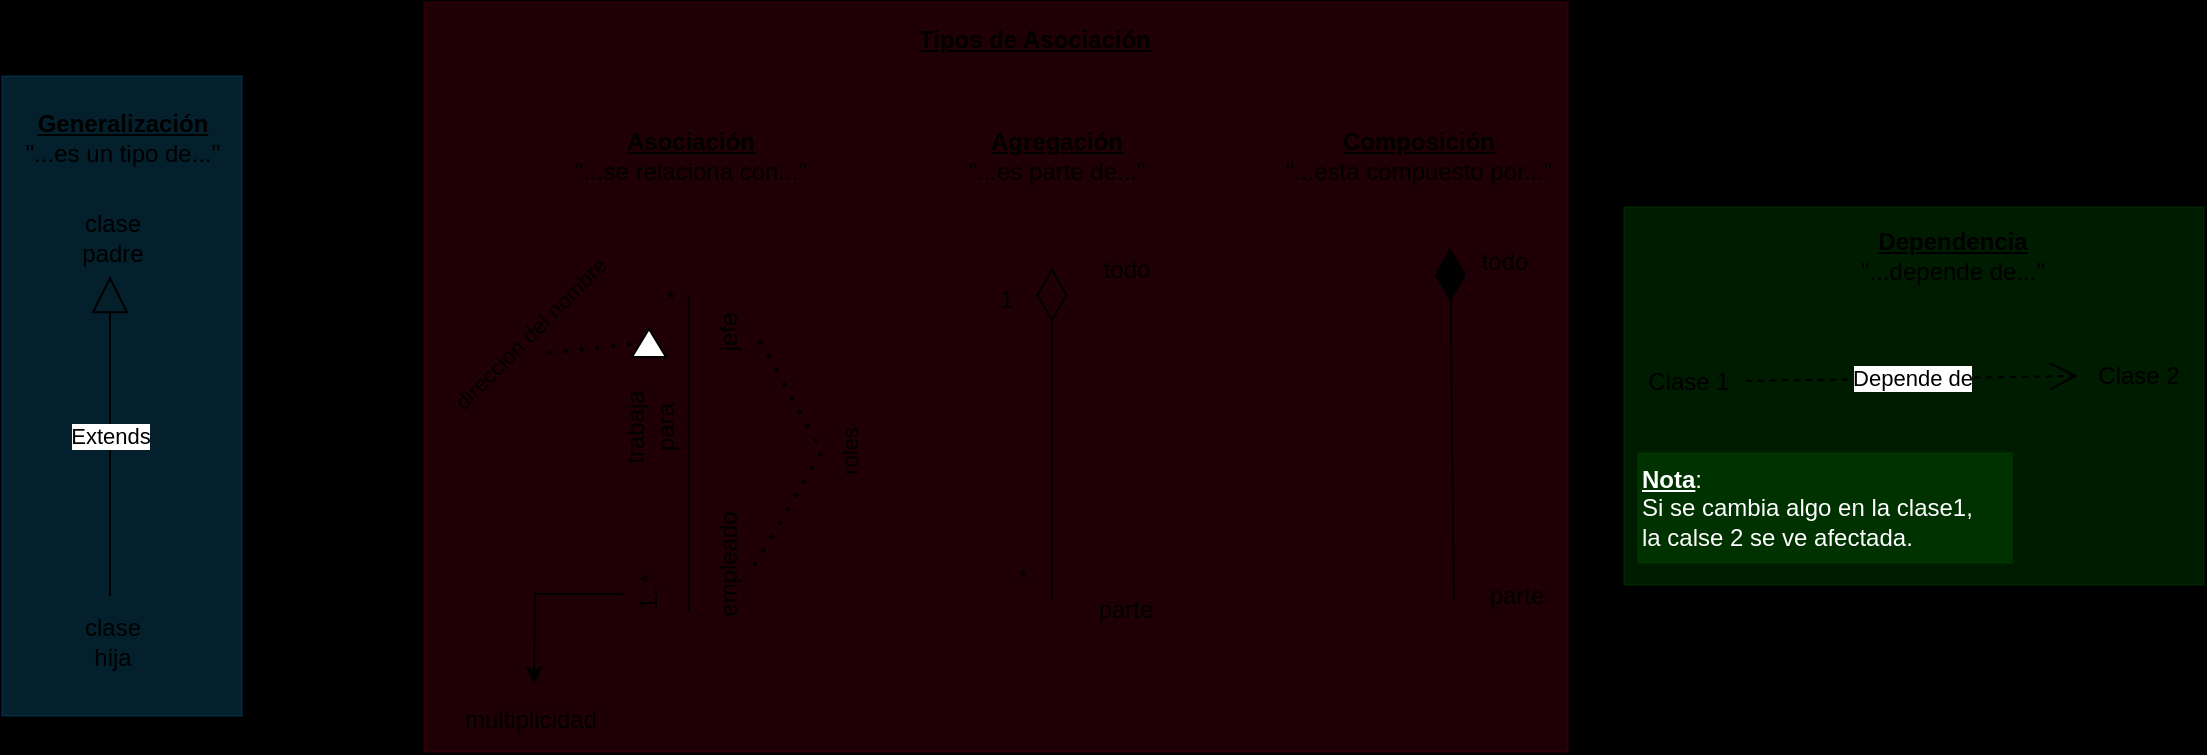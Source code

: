 <mxfile version="24.4.8" type="device">
  <diagram name="Página-1" id="sMk5RL-BMvUQk1jTzcWL">
    <mxGraphModel dx="1098" dy="828" grid="0" gridSize="10" guides="1" tooltips="1" connect="1" arrows="1" fold="1" page="1" pageScale="1" pageWidth="1169" pageHeight="827" background="#000000" math="0" shadow="0">
      <root>
        <mxCell id="0" />
        <mxCell id="1" parent="0" />
        <mxCell id="XD1ABIWaXjBuQuprffl9-42" value="" style="rounded=0;whiteSpace=wrap;html=1;fillColor=#008a00;fontColor=#ffffff;strokeColor=#005700;opacity=20;" vertex="1" parent="1">
          <mxGeometry x="849" y="268.5" width="290" height="189" as="geometry" />
        </mxCell>
        <mxCell id="XD1ABIWaXjBuQuprffl9-41" value="" style="rounded=0;whiteSpace=wrap;html=1;fillColor=#a20025;fontColor=#ffffff;strokeColor=#6F0000;opacity=20;" vertex="1" parent="1">
          <mxGeometry x="249" y="166" width="572" height="375" as="geometry" />
        </mxCell>
        <mxCell id="XD1ABIWaXjBuQuprffl9-40" value="" style="rounded=0;whiteSpace=wrap;html=1;fillColor=#1ba1e2;fontColor=#ffffff;strokeColor=#006EAF;opacity=20;" vertex="1" parent="1">
          <mxGeometry x="38" y="203" width="120" height="320" as="geometry" />
        </mxCell>
        <mxCell id="XD1ABIWaXjBuQuprffl9-1" value="Extends" style="endArrow=block;endSize=16;endFill=0;html=1;rounded=0;" edge="1" parent="1">
          <mxGeometry width="160" relative="1" as="geometry">
            <mxPoint x="92" y="463" as="sourcePoint" />
            <mxPoint x="92" y="303" as="targetPoint" />
          </mxGeometry>
        </mxCell>
        <mxCell id="XD1ABIWaXjBuQuprffl9-2" value="&lt;b&gt;&lt;u&gt;Generalización&lt;/u&gt;&lt;/b&gt;&lt;br&gt;&quot;...es un tipo de...&quot;" style="text;html=1;align=center;verticalAlign=middle;resizable=0;points=[];autosize=1;strokeColor=none;fillColor=none;" vertex="1" parent="1">
          <mxGeometry x="40" y="213" width="115" height="41" as="geometry" />
        </mxCell>
        <mxCell id="XD1ABIWaXjBuQuprffl9-4" value="clase&lt;br&gt;hija" style="text;html=1;align=center;verticalAlign=middle;resizable=0;points=[];autosize=1;strokeColor=none;fillColor=none;" vertex="1" parent="1">
          <mxGeometry x="69.5" y="465" width="46" height="41" as="geometry" />
        </mxCell>
        <mxCell id="XD1ABIWaXjBuQuprffl9-5" value="clase&lt;br&gt;padre" style="text;html=1;align=center;verticalAlign=middle;resizable=0;points=[];autosize=1;strokeColor=none;fillColor=none;" vertex="1" parent="1">
          <mxGeometry x="68" y="263" width="49" height="41" as="geometry" />
        </mxCell>
        <mxCell id="XD1ABIWaXjBuQuprffl9-6" value="" style="endArrow=none;html=1;edgeStyle=orthogonalEdgeStyle;rounded=0;" edge="1" parent="1">
          <mxGeometry relative="1" as="geometry">
            <mxPoint x="381.5" y="313" as="sourcePoint" />
            <mxPoint x="381.5" y="471" as="targetPoint" />
          </mxGeometry>
        </mxCell>
        <mxCell id="XD1ABIWaXjBuQuprffl9-9" value="&lt;b&gt;&lt;u&gt;Asociación&lt;/u&gt;&lt;/b&gt;&lt;br&gt;&quot;...se relaciona con...&quot;" style="text;html=1;align=center;verticalAlign=middle;resizable=0;points=[];autosize=1;strokeColor=none;fillColor=none;" vertex="1" parent="1">
          <mxGeometry x="315" y="222" width="134" height="41" as="geometry" />
        </mxCell>
        <mxCell id="XD1ABIWaXjBuQuprffl9-10" value="trabaja&lt;br&gt;para" style="text;html=1;align=center;verticalAlign=middle;resizable=0;points=[];autosize=1;strokeColor=none;fillColor=none;rotation=-90;" vertex="1" parent="1">
          <mxGeometry x="334" y="359" width="55" height="41" as="geometry" />
        </mxCell>
        <mxCell id="XD1ABIWaXjBuQuprffl9-12" value="" style="triangle;whiteSpace=wrap;html=1;rotation=-90;fillStyle=solid;fillColor=#ffffff;" vertex="1" parent="1">
          <mxGeometry x="354.5" y="328" width="14" height="17" as="geometry" />
        </mxCell>
        <mxCell id="XD1ABIWaXjBuQuprffl9-13" value="empleado" style="text;html=1;align=center;verticalAlign=middle;resizable=0;points=[];autosize=1;strokeColor=none;fillColor=none;rotation=-90;" vertex="1" parent="1">
          <mxGeometry x="366" y="435" width="71" height="26" as="geometry" />
        </mxCell>
        <mxCell id="XD1ABIWaXjBuQuprffl9-14" value="jefe" style="text;html=1;align=center;verticalAlign=middle;resizable=0;points=[];autosize=1;strokeColor=none;fillColor=none;rotation=-90;" vertex="1" parent="1">
          <mxGeometry x="383" y="319" width="37" height="26" as="geometry" />
        </mxCell>
        <mxCell id="XD1ABIWaXjBuQuprffl9-15" value="" style="endArrow=none;dashed=1;html=1;dashPattern=1 3;strokeWidth=2;rounded=0;entryX=0.5;entryY=0;entryDx=0;entryDy=0;exitX=0.496;exitY=1;exitDx=0;exitDy=0;exitPerimeter=0;" edge="1" parent="1" source="XD1ABIWaXjBuQuprffl9-16" target="XD1ABIWaXjBuQuprffl9-12">
          <mxGeometry width="50" height="50" relative="1" as="geometry">
            <mxPoint x="327" y="303" as="sourcePoint" />
            <mxPoint x="579" y="403" as="targetPoint" />
          </mxGeometry>
        </mxCell>
        <mxCell id="XD1ABIWaXjBuQuprffl9-16" value="&lt;font style=&quot;font-size: 11px;&quot;&gt;direccion del nombre&lt;/font&gt;" style="text;html=1;align=center;verticalAlign=middle;resizable=0;points=[];autosize=1;strokeColor=none;fillColor=none;rotation=-45;" vertex="1" parent="1">
          <mxGeometry x="242" y="319" width="120" height="26" as="geometry" />
        </mxCell>
        <mxCell id="XD1ABIWaXjBuQuprffl9-17" value="" style="endArrow=none;dashed=1;html=1;dashPattern=1 3;strokeWidth=2;rounded=0;exitX=0.5;exitY=0.981;exitDx=0;exitDy=0;exitPerimeter=0;entryX=0.5;entryY=1.019;entryDx=0;entryDy=0;entryPerimeter=0;" edge="1" parent="1" source="XD1ABIWaXjBuQuprffl9-13" target="XD1ABIWaXjBuQuprffl9-14">
          <mxGeometry width="50" height="50" relative="1" as="geometry">
            <mxPoint x="529" y="448" as="sourcePoint" />
            <mxPoint x="561" y="392" as="targetPoint" />
            <Array as="points">
              <mxPoint x="448" y="391" />
            </Array>
          </mxGeometry>
        </mxCell>
        <mxCell id="XD1ABIWaXjBuQuprffl9-18" value="&lt;font style=&quot;font-size: 11px;&quot;&gt;roles&lt;/font&gt;" style="text;html=1;align=center;verticalAlign=middle;resizable=0;points=[];autosize=1;strokeColor=none;fillColor=none;rotation=-90;" vertex="1" parent="1">
          <mxGeometry x="441" y="378" width="42" height="26" as="geometry" />
        </mxCell>
        <mxCell id="XD1ABIWaXjBuQuprffl9-21" style="edgeStyle=orthogonalEdgeStyle;rounded=0;orthogonalLoop=1;jettySize=auto;html=1;" edge="1" parent="1" source="XD1ABIWaXjBuQuprffl9-19">
          <mxGeometry relative="1" as="geometry">
            <mxPoint x="304" y="507" as="targetPoint" />
          </mxGeometry>
        </mxCell>
        <mxCell id="XD1ABIWaXjBuQuprffl9-19" value="1..*" style="text;html=1;align=center;verticalAlign=middle;resizable=0;points=[];autosize=1;strokeColor=none;fillColor=none;rotation=-90;" vertex="1" parent="1">
          <mxGeometry x="343.5" y="449" width="36" height="26" as="geometry" />
        </mxCell>
        <mxCell id="XD1ABIWaXjBuQuprffl9-20" value="*" style="text;html=1;align=center;verticalAlign=middle;resizable=0;points=[];autosize=1;strokeColor=none;fillColor=none;" vertex="1" parent="1">
          <mxGeometry x="360" y="302" width="23" height="26" as="geometry" />
        </mxCell>
        <mxCell id="XD1ABIWaXjBuQuprffl9-22" value="multiplicidad" style="text;html=1;align=center;verticalAlign=middle;resizable=0;points=[];autosize=1;strokeColor=none;fillColor=none;" vertex="1" parent="1">
          <mxGeometry x="260" y="512" width="84" height="26" as="geometry" />
        </mxCell>
        <mxCell id="XD1ABIWaXjBuQuprffl9-24" value="" style="endArrow=diamondThin;endFill=0;endSize=24;html=1;rounded=0;" edge="1" parent="1">
          <mxGeometry width="160" relative="1" as="geometry">
            <mxPoint x="563" y="465" as="sourcePoint" />
            <mxPoint x="563" y="299" as="targetPoint" />
          </mxGeometry>
        </mxCell>
        <mxCell id="XD1ABIWaXjBuQuprffl9-25" value="&lt;b&gt;&lt;u&gt;Agregación&lt;/u&gt;&lt;/b&gt;&lt;div&gt;&quot;...es parte de...&quot;&lt;/div&gt;" style="text;html=1;align=center;verticalAlign=middle;resizable=0;points=[];autosize=1;strokeColor=none;fillColor=none;" vertex="1" parent="1">
          <mxGeometry x="511" y="222" width="107" height="41" as="geometry" />
        </mxCell>
        <mxCell id="XD1ABIWaXjBuQuprffl9-26" value="todo" style="text;html=1;align=center;verticalAlign=middle;resizable=0;points=[];autosize=1;strokeColor=none;fillColor=none;" vertex="1" parent="1">
          <mxGeometry x="579.5" y="287" width="41" height="26" as="geometry" />
        </mxCell>
        <mxCell id="XD1ABIWaXjBuQuprffl9-27" value="parte" style="text;strokeColor=none;align=center;fillColor=none;html=1;verticalAlign=middle;whiteSpace=wrap;rounded=0;" vertex="1" parent="1">
          <mxGeometry x="570" y="455" width="60" height="30" as="geometry" />
        </mxCell>
        <mxCell id="XD1ABIWaXjBuQuprffl9-28" value="1" style="text;html=1;align=center;verticalAlign=middle;resizable=0;points=[];autosize=1;strokeColor=none;fillColor=none;" vertex="1" parent="1">
          <mxGeometry x="527" y="302" width="25" height="26" as="geometry" />
        </mxCell>
        <mxCell id="XD1ABIWaXjBuQuprffl9-29" value="*" style="text;html=1;align=center;verticalAlign=middle;resizable=0;points=[];autosize=1;strokeColor=none;fillColor=none;" vertex="1" parent="1">
          <mxGeometry x="536" y="441" width="23" height="26" as="geometry" />
        </mxCell>
        <mxCell id="XD1ABIWaXjBuQuprffl9-30" value="" style="endArrow=diamondThin;endFill=1;endSize=24;html=1;rounded=0;" edge="1" parent="1">
          <mxGeometry width="160" relative="1" as="geometry">
            <mxPoint x="764" y="465" as="sourcePoint" />
            <mxPoint x="762" y="289" as="targetPoint" />
          </mxGeometry>
        </mxCell>
        <mxCell id="XD1ABIWaXjBuQuprffl9-31" value="&lt;b&gt;&lt;u&gt;Composición&lt;/u&gt;&lt;/b&gt;&lt;div&gt;&quot;...esta compuesto por...&quot;&lt;/div&gt;" style="text;html=1;align=center;verticalAlign=middle;resizable=0;points=[];autosize=1;strokeColor=none;fillColor=none;" vertex="1" parent="1">
          <mxGeometry x="670" y="222" width="151" height="41" as="geometry" />
        </mxCell>
        <mxCell id="XD1ABIWaXjBuQuprffl9-32" value="todo" style="text;html=1;align=center;verticalAlign=middle;resizable=0;points=[];autosize=1;strokeColor=none;fillColor=none;" vertex="1" parent="1">
          <mxGeometry x="768" y="283" width="41" height="26" as="geometry" />
        </mxCell>
        <mxCell id="XD1ABIWaXjBuQuprffl9-33" value="parte" style="text;html=1;align=center;verticalAlign=middle;resizable=0;points=[];autosize=1;strokeColor=none;fillColor=none;" vertex="1" parent="1">
          <mxGeometry x="772" y="450" width="45" height="26" as="geometry" />
        </mxCell>
        <mxCell id="XD1ABIWaXjBuQuprffl9-34" value="&lt;b&gt;&lt;u&gt;Tipos de Asociación&lt;/u&gt;&lt;/b&gt;" style="text;html=1;align=center;verticalAlign=middle;resizable=0;points=[];autosize=1;strokeColor=none;fillColor=none;" vertex="1" parent="1">
          <mxGeometry x="486.5" y="172" width="134" height="26" as="geometry" />
        </mxCell>
        <mxCell id="XD1ABIWaXjBuQuprffl9-35" value="&lt;b&gt;&lt;u&gt;Dependencia&lt;/u&gt;&lt;/b&gt;&lt;br&gt;&quot;...depende de...&quot;" style="text;html=1;align=center;verticalAlign=middle;resizable=0;points=[];autosize=1;strokeColor=none;fillColor=none;" vertex="1" parent="1">
          <mxGeometry x="958" y="272.5" width="110" height="41" as="geometry" />
        </mxCell>
        <mxCell id="XD1ABIWaXjBuQuprffl9-36" value="Clase 1" style="text;html=1;align=center;verticalAlign=middle;resizable=0;points=[];autosize=1;strokeColor=none;fillColor=none;" vertex="1" parent="1">
          <mxGeometry x="851" y="342.5" width="59" height="26" as="geometry" />
        </mxCell>
        <mxCell id="XD1ABIWaXjBuQuprffl9-37" value="Clase 2" style="text;html=1;align=center;verticalAlign=middle;resizable=0;points=[];autosize=1;strokeColor=none;fillColor=none;" vertex="1" parent="1">
          <mxGeometry x="1076" y="339.5" width="59" height="26" as="geometry" />
        </mxCell>
        <mxCell id="XD1ABIWaXjBuQuprffl9-38" value="Depende de" style="endArrow=open;endSize=12;dashed=1;html=1;rounded=0;exitX=1;exitY=0.5;exitDx=0;exitDy=0;exitPerimeter=0;" edge="1" parent="1" source="XD1ABIWaXjBuQuprffl9-36" target="XD1ABIWaXjBuQuprffl9-37">
          <mxGeometry width="160" relative="1" as="geometry">
            <mxPoint x="931" y="398.5" as="sourcePoint" />
            <mxPoint x="1091" y="398.5" as="targetPoint" />
          </mxGeometry>
        </mxCell>
        <mxCell id="XD1ABIWaXjBuQuprffl9-39" value="&lt;div style=&quot;&quot;&gt;&lt;span style=&quot;background-color: initial;&quot;&gt;&lt;u&gt;&lt;b&gt;Nota&lt;/b&gt;&lt;/u&gt;:&lt;/span&gt;&lt;/div&gt;Si se cambia algo en la clase1,&amp;nbsp;&lt;br&gt;&lt;span style=&quot;background-color: initial;&quot;&gt;la calse 2 se ve afectada.&lt;/span&gt;" style="text;html=1;align=left;verticalAlign=middle;resizable=0;points=[];autosize=1;strokeColor=#005700;fillColor=#008a00;fontColor=#ffffff;opacity=20;" vertex="1" parent="1">
          <mxGeometry x="856" y="391.5" width="187" height="55" as="geometry" />
        </mxCell>
      </root>
    </mxGraphModel>
  </diagram>
</mxfile>
